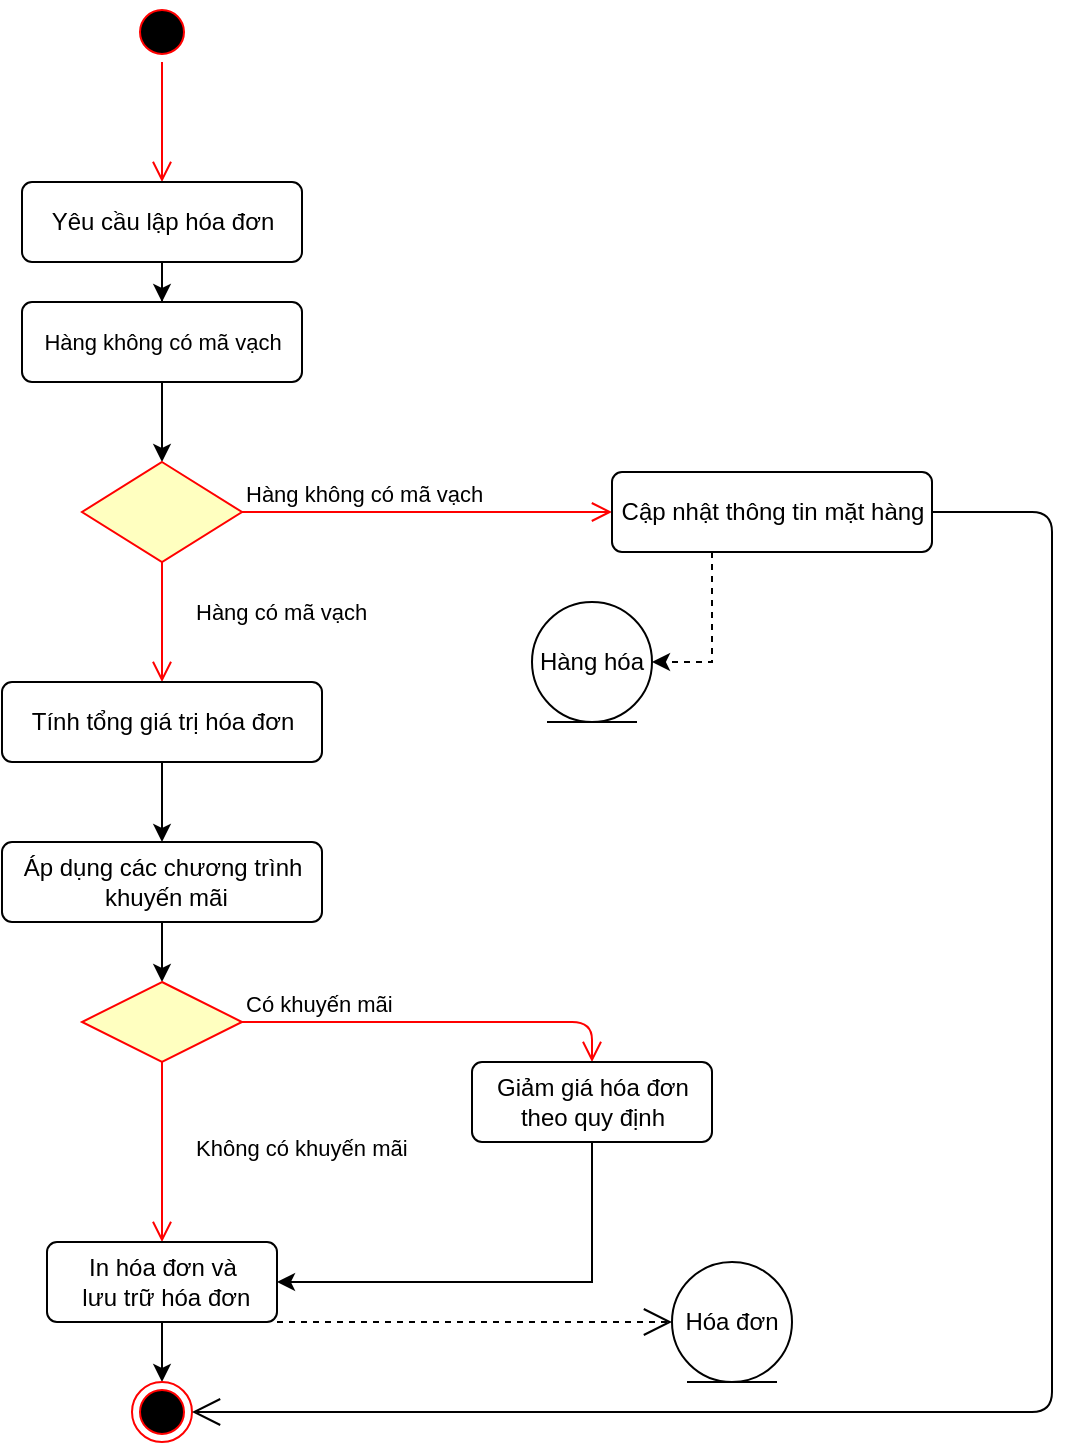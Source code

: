 <mxfile version="13.9.9" type="device"><diagram id="c7Ft55hH7SzFpeuk2cc1" name="Trang-1"><mxGraphModel dx="1002" dy="593" grid="1" gridSize="10" guides="1" tooltips="1" connect="1" arrows="1" fold="1" page="1" pageScale="1" pageWidth="827" pageHeight="1169" math="0" shadow="0"><root><mxCell id="0"/><mxCell id="1" parent="0"/><mxCell id="ekuNX4lJ5chNLqj0eK-E-1" value="" style="ellipse;html=1;shape=startState;fillColor=#000000;strokeColor=#ff0000;" parent="1" vertex="1"><mxGeometry x="370" y="40" width="30" height="30" as="geometry"/></mxCell><mxCell id="ekuNX4lJ5chNLqj0eK-E-2" value="" style="edgeStyle=orthogonalEdgeStyle;html=1;verticalAlign=bottom;endArrow=open;endSize=8;strokeColor=#ff0000;" parent="1" source="ekuNX4lJ5chNLqj0eK-E-1" target="ekuNX4lJ5chNLqj0eK-E-5" edge="1"><mxGeometry relative="1" as="geometry"><mxPoint x="385" y="130" as="targetPoint"/></mxGeometry></mxCell><mxCell id="ekuNX4lJ5chNLqj0eK-E-9" style="edgeStyle=orthogonalEdgeStyle;rounded=0;orthogonalLoop=1;jettySize=auto;html=1;entryX=0.5;entryY=0;entryDx=0;entryDy=0;" parent="1" source="ekuNX4lJ5chNLqj0eK-E-5" target="ekuNX4lJ5chNLqj0eK-E-6" edge="1"><mxGeometry relative="1" as="geometry"/></mxCell><mxCell id="ekuNX4lJ5chNLqj0eK-E-5" value="Yêu cầu lập hóa đơn" style="html=1;align=center;verticalAlign=middle;rounded=1;absoluteArcSize=1;arcSize=10;dashed=0;" parent="1" vertex="1"><mxGeometry x="315" y="130" width="140" height="40" as="geometry"/></mxCell><mxCell id="ekuNX4lJ5chNLqj0eK-E-11" style="edgeStyle=orthogonalEdgeStyle;rounded=0;orthogonalLoop=1;jettySize=auto;html=1;entryX=0.5;entryY=0;entryDx=0;entryDy=0;" parent="1" source="ekuNX4lJ5chNLqj0eK-E-6" edge="1"><mxGeometry relative="1" as="geometry"><mxPoint x="385" y="270" as="targetPoint"/></mxGeometry></mxCell><mxCell id="ekuNX4lJ5chNLqj0eK-E-6" value="&#10;&#10;&lt;span style=&quot;color: rgb(0, 0, 0); font-family: helvetica; font-size: 11px; font-style: normal; font-weight: 400; letter-spacing: normal; text-align: left; text-indent: 0px; text-transform: none; word-spacing: 0px; background-color: rgb(255, 255, 255); display: inline; float: none;&quot;&gt;Hàng không có mã vạch&lt;/span&gt;&#10;&#10;" style="html=1;align=center;verticalAlign=middle;rounded=1;absoluteArcSize=1;arcSize=10;dashed=0;" parent="1" vertex="1"><mxGeometry x="315" y="190" width="140" height="40" as="geometry"/></mxCell><mxCell id="ekuNX4lJ5chNLqj0eK-E-31" style="edgeStyle=orthogonalEdgeStyle;rounded=0;orthogonalLoop=1;jettySize=auto;html=1;labelBackgroundColor=#ffffff;exitX=0.5;exitY=1;exitDx=0;exitDy=0;" parent="1" source="C1pCudkIOsromDdJkqFI-19" target="ekuNX4lJ5chNLqj0eK-E-30" edge="1"><mxGeometry relative="1" as="geometry"><mxPoint x="385" y="700" as="sourcePoint"/></mxGeometry></mxCell><mxCell id="ekuNX4lJ5chNLqj0eK-E-30" value="" style="ellipse;html=1;shape=endState;fillColor=#000000;strokeColor=#ff0000;labelBackgroundColor=#ffffff;" parent="1" vertex="1"><mxGeometry x="370" y="730" width="30" height="30" as="geometry"/></mxCell><mxCell id="C1pCudkIOsromDdJkqFI-2" value="" style="rhombus;whiteSpace=wrap;html=1;fillColor=#ffffc0;strokeColor=#ff0000;" vertex="1" parent="1"><mxGeometry x="345" y="270" width="80" height="50" as="geometry"/></mxCell><mxCell id="C1pCudkIOsromDdJkqFI-3" value="Hàng không có mã vạch" style="edgeStyle=orthogonalEdgeStyle;html=1;align=left;verticalAlign=bottom;endArrow=open;endSize=8;strokeColor=#ff0000;" edge="1" source="C1pCudkIOsromDdJkqFI-2" parent="1"><mxGeometry x="-1" relative="1" as="geometry"><mxPoint x="610" y="295" as="targetPoint"/></mxGeometry></mxCell><mxCell id="C1pCudkIOsromDdJkqFI-4" value="Hàng&amp;nbsp;có mã vạch" style="edgeStyle=orthogonalEdgeStyle;html=1;align=left;verticalAlign=top;endArrow=open;endSize=8;strokeColor=#ff0000;entryX=0.5;entryY=0;entryDx=0;entryDy=0;" edge="1" source="C1pCudkIOsromDdJkqFI-2" parent="1" target="C1pCudkIOsromDdJkqFI-11"><mxGeometry x="-0.6" y="15" relative="1" as="geometry"><mxPoint x="385" y="420" as="targetPoint"/><mxPoint as="offset"/></mxGeometry></mxCell><mxCell id="C1pCudkIOsromDdJkqFI-5" value="Cập nhật thông tin mặt hàng" style="html=1;align=center;verticalAlign=middle;rounded=1;absoluteArcSize=1;arcSize=10;dashed=0;" vertex="1" parent="1"><mxGeometry x="610" y="275" width="160" height="40" as="geometry"/></mxCell><mxCell id="C1pCudkIOsromDdJkqFI-6" style="edgeStyle=orthogonalEdgeStyle;rounded=0;orthogonalLoop=1;jettySize=auto;html=1;dashed=1;" edge="1" parent="1" target="C1pCudkIOsromDdJkqFI-7"><mxGeometry relative="1" as="geometry"><mxPoint x="660" y="315" as="sourcePoint"/><mxPoint x="660" y="410" as="targetPoint"/><Array as="points"><mxPoint x="660" y="330"/><mxPoint x="660" y="330"/></Array></mxGeometry></mxCell><mxCell id="C1pCudkIOsromDdJkqFI-7" value="Hàng hóa" style="ellipse;shape=umlEntity;whiteSpace=wrap;html=1;" vertex="1" parent="1"><mxGeometry x="570" y="340" width="60" height="60" as="geometry"/></mxCell><mxCell id="C1pCudkIOsromDdJkqFI-8" value="" style="endArrow=open;endFill=1;endSize=12;html=1;exitX=1;exitY=0.5;exitDx=0;exitDy=0;entryX=1;entryY=0.5;entryDx=0;entryDy=0;" edge="1" parent="1" source="C1pCudkIOsromDdJkqFI-5" target="ekuNX4lJ5chNLqj0eK-E-30"><mxGeometry width="160" relative="1" as="geometry"><mxPoint x="690" y="350" as="sourcePoint"/><mxPoint x="830" y="750" as="targetPoint"/><Array as="points"><mxPoint x="830" y="295"/><mxPoint x="830" y="745"/></Array></mxGeometry></mxCell><mxCell id="C1pCudkIOsromDdJkqFI-13" style="edgeStyle=orthogonalEdgeStyle;rounded=0;orthogonalLoop=1;jettySize=auto;html=1;" edge="1" parent="1" source="C1pCudkIOsromDdJkqFI-11" target="C1pCudkIOsromDdJkqFI-12"><mxGeometry relative="1" as="geometry"/></mxCell><mxCell id="C1pCudkIOsromDdJkqFI-11" value="Tính tổng giá trị hóa đơn" style="html=1;align=center;verticalAlign=middle;rounded=1;absoluteArcSize=1;arcSize=10;dashed=0;" vertex="1" parent="1"><mxGeometry x="305" y="380" width="160" height="40" as="geometry"/></mxCell><mxCell id="C1pCudkIOsromDdJkqFI-17" style="edgeStyle=orthogonalEdgeStyle;rounded=0;orthogonalLoop=1;jettySize=auto;html=1;entryX=0.5;entryY=0;entryDx=0;entryDy=0;" edge="1" parent="1" source="C1pCudkIOsromDdJkqFI-12" target="C1pCudkIOsromDdJkqFI-14"><mxGeometry relative="1" as="geometry"/></mxCell><mxCell id="C1pCudkIOsromDdJkqFI-12" value="Áp dụng các chương trình&lt;br&gt;&amp;nbsp;khuyến mãi" style="html=1;align=center;verticalAlign=middle;rounded=1;absoluteArcSize=1;arcSize=10;dashed=0;" vertex="1" parent="1"><mxGeometry x="305" y="460" width="160" height="40" as="geometry"/></mxCell><mxCell id="C1pCudkIOsromDdJkqFI-14" value="" style="rhombus;whiteSpace=wrap;html=1;fillColor=#ffffc0;strokeColor=#ff0000;" vertex="1" parent="1"><mxGeometry x="345" y="530" width="80" height="40" as="geometry"/></mxCell><mxCell id="C1pCudkIOsromDdJkqFI-15" value="Có khuyến mãi" style="edgeStyle=orthogonalEdgeStyle;html=1;align=left;verticalAlign=bottom;endArrow=open;endSize=8;strokeColor=#ff0000;entryX=0.5;entryY=0;entryDx=0;entryDy=0;" edge="1" source="C1pCudkIOsromDdJkqFI-14" parent="1" target="C1pCudkIOsromDdJkqFI-18"><mxGeometry x="-1" relative="1" as="geometry"><mxPoint x="610" y="550" as="targetPoint"/></mxGeometry></mxCell><mxCell id="C1pCudkIOsromDdJkqFI-16" value="Không có khuyến mãi" style="edgeStyle=orthogonalEdgeStyle;html=1;align=left;verticalAlign=top;endArrow=open;endSize=8;strokeColor=#ff0000;entryX=0.5;entryY=0;entryDx=0;entryDy=0;" edge="1" source="C1pCudkIOsromDdJkqFI-14" parent="1" target="C1pCudkIOsromDdJkqFI-19"><mxGeometry x="-0.333" y="15" relative="1" as="geometry"><mxPoint x="385" y="610" as="targetPoint"/><mxPoint as="offset"/></mxGeometry></mxCell><mxCell id="C1pCudkIOsromDdJkqFI-20" style="edgeStyle=orthogonalEdgeStyle;rounded=0;orthogonalLoop=1;jettySize=auto;html=1;entryX=1;entryY=0.5;entryDx=0;entryDy=0;exitX=0.5;exitY=1;exitDx=0;exitDy=0;" edge="1" parent="1" source="C1pCudkIOsromDdJkqFI-18" target="C1pCudkIOsromDdJkqFI-19"><mxGeometry relative="1" as="geometry"/></mxCell><mxCell id="C1pCudkIOsromDdJkqFI-18" value="Giảm giá hóa đơn &lt;br&gt;theo quy định" style="html=1;align=center;verticalAlign=middle;rounded=1;absoluteArcSize=1;arcSize=10;dashed=0;" vertex="1" parent="1"><mxGeometry x="540" y="570" width="120" height="40" as="geometry"/></mxCell><mxCell id="C1pCudkIOsromDdJkqFI-19" value="In hóa đơn và&lt;br&gt;&amp;nbsp;lưu trữ hóa đơn" style="html=1;align=center;verticalAlign=middle;rounded=1;absoluteArcSize=1;arcSize=10;dashed=0;" vertex="1" parent="1"><mxGeometry x="327.5" y="660" width="115" height="40" as="geometry"/></mxCell><mxCell id="C1pCudkIOsromDdJkqFI-21" value="Hóa đơn" style="ellipse;shape=umlEntity;whiteSpace=wrap;html=1;" vertex="1" parent="1"><mxGeometry x="640" y="670" width="60" height="60" as="geometry"/></mxCell><mxCell id="C1pCudkIOsromDdJkqFI-22" value="" style="endArrow=open;endFill=1;endSize=12;html=1;exitX=1;exitY=1;exitDx=0;exitDy=0;dashed=1;" edge="1" parent="1" source="C1pCudkIOsromDdJkqFI-19" target="C1pCudkIOsromDdJkqFI-21"><mxGeometry width="160" relative="1" as="geometry"><mxPoint x="590" y="500" as="sourcePoint"/><mxPoint x="750" y="500" as="targetPoint"/></mxGeometry></mxCell></root></mxGraphModel></diagram></mxfile>